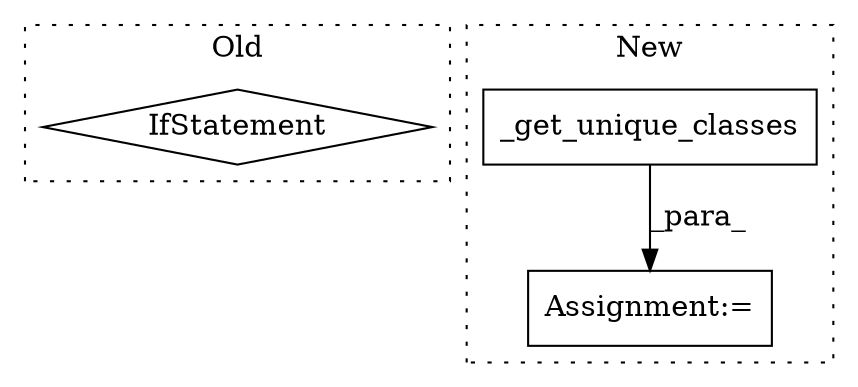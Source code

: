 digraph G {
subgraph cluster0 {
1 [label="IfStatement" a="25" s="11764" l="47" shape="diamond"];
label = "Old";
style="dotted";
}
subgraph cluster1 {
2 [label="_get_unique_classes" a="32" s="11671,11705" l="20,1" shape="box"];
3 [label="Assignment:=" a="7" s="11670" l="1" shape="box"];
label = "New";
style="dotted";
}
2 -> 3 [label="_para_"];
}